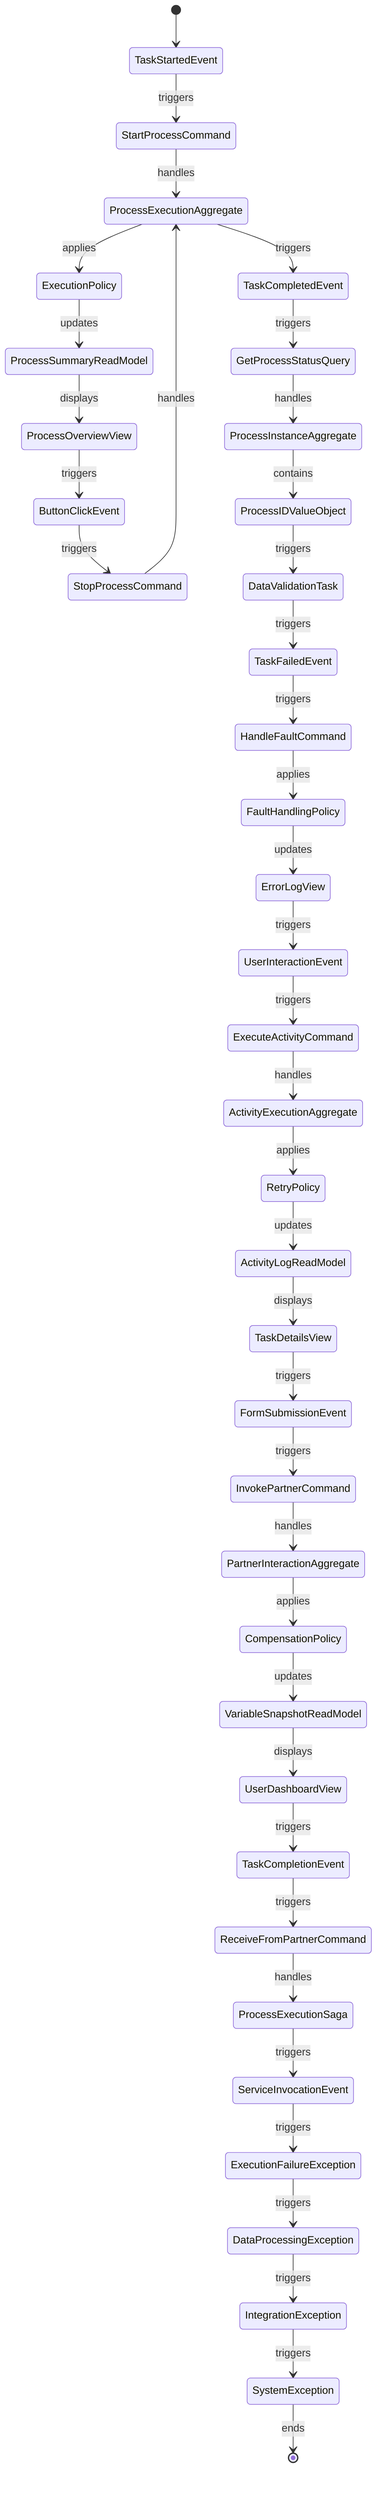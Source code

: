 stateDiagram-v2
    [*] --> TaskStartedEvent
    TaskStartedEvent --> StartProcessCommand: triggers
    StartProcessCommand --> ProcessExecutionAggregate: handles
    ProcessExecutionAggregate --> ExecutionPolicy: applies
    ExecutionPolicy --> ProcessSummaryReadModel: updates
    ProcessSummaryReadModel --> ProcessOverviewView: displays
    ProcessOverviewView --> ButtonClickEvent: triggers
    ButtonClickEvent --> StopProcessCommand: triggers
    StopProcessCommand --> ProcessExecutionAggregate: handles
    ProcessExecutionAggregate --> TaskCompletedEvent: triggers
    TaskCompletedEvent --> GetProcessStatusQuery: triggers
    GetProcessStatusQuery --> ProcessInstanceAggregate: handles
    ProcessInstanceAggregate --> ProcessIDValueObject: contains
    ProcessIDValueObject --> DataValidationTask: triggers
    DataValidationTask --> TaskFailedEvent: triggers
    TaskFailedEvent --> HandleFaultCommand: triggers
    HandleFaultCommand --> FaultHandlingPolicy: applies
    FaultHandlingPolicy --> ErrorLogView: updates
    ErrorLogView --> UserInteractionEvent: triggers
    UserInteractionEvent --> ExecuteActivityCommand: triggers
    ExecuteActivityCommand --> ActivityExecutionAggregate: handles
    ActivityExecutionAggregate --> RetryPolicy: applies
    RetryPolicy --> ActivityLogReadModel: updates
    ActivityLogReadModel --> TaskDetailsView: displays
    TaskDetailsView --> FormSubmissionEvent: triggers
    FormSubmissionEvent --> InvokePartnerCommand: triggers
    InvokePartnerCommand --> PartnerInteractionAggregate: handles
    PartnerInteractionAggregate --> CompensationPolicy: applies
    CompensationPolicy --> VariableSnapshotReadModel: updates
    VariableSnapshotReadModel --> UserDashboardView: displays
    UserDashboardView --> TaskCompletionEvent: triggers
    TaskCompletionEvent --> ReceiveFromPartnerCommand: triggers
    ReceiveFromPartnerCommand --> ProcessExecutionSaga: handles
    ProcessExecutionSaga --> ServiceInvocationEvent: triggers
    ServiceInvocationEvent --> ExecutionFailureException: triggers
    ExecutionFailureException --> DataProcessingException: triggers
    DataProcessingException --> IntegrationException: triggers
    IntegrationException --> SystemException: triggers
    SystemException --> [*]: ends